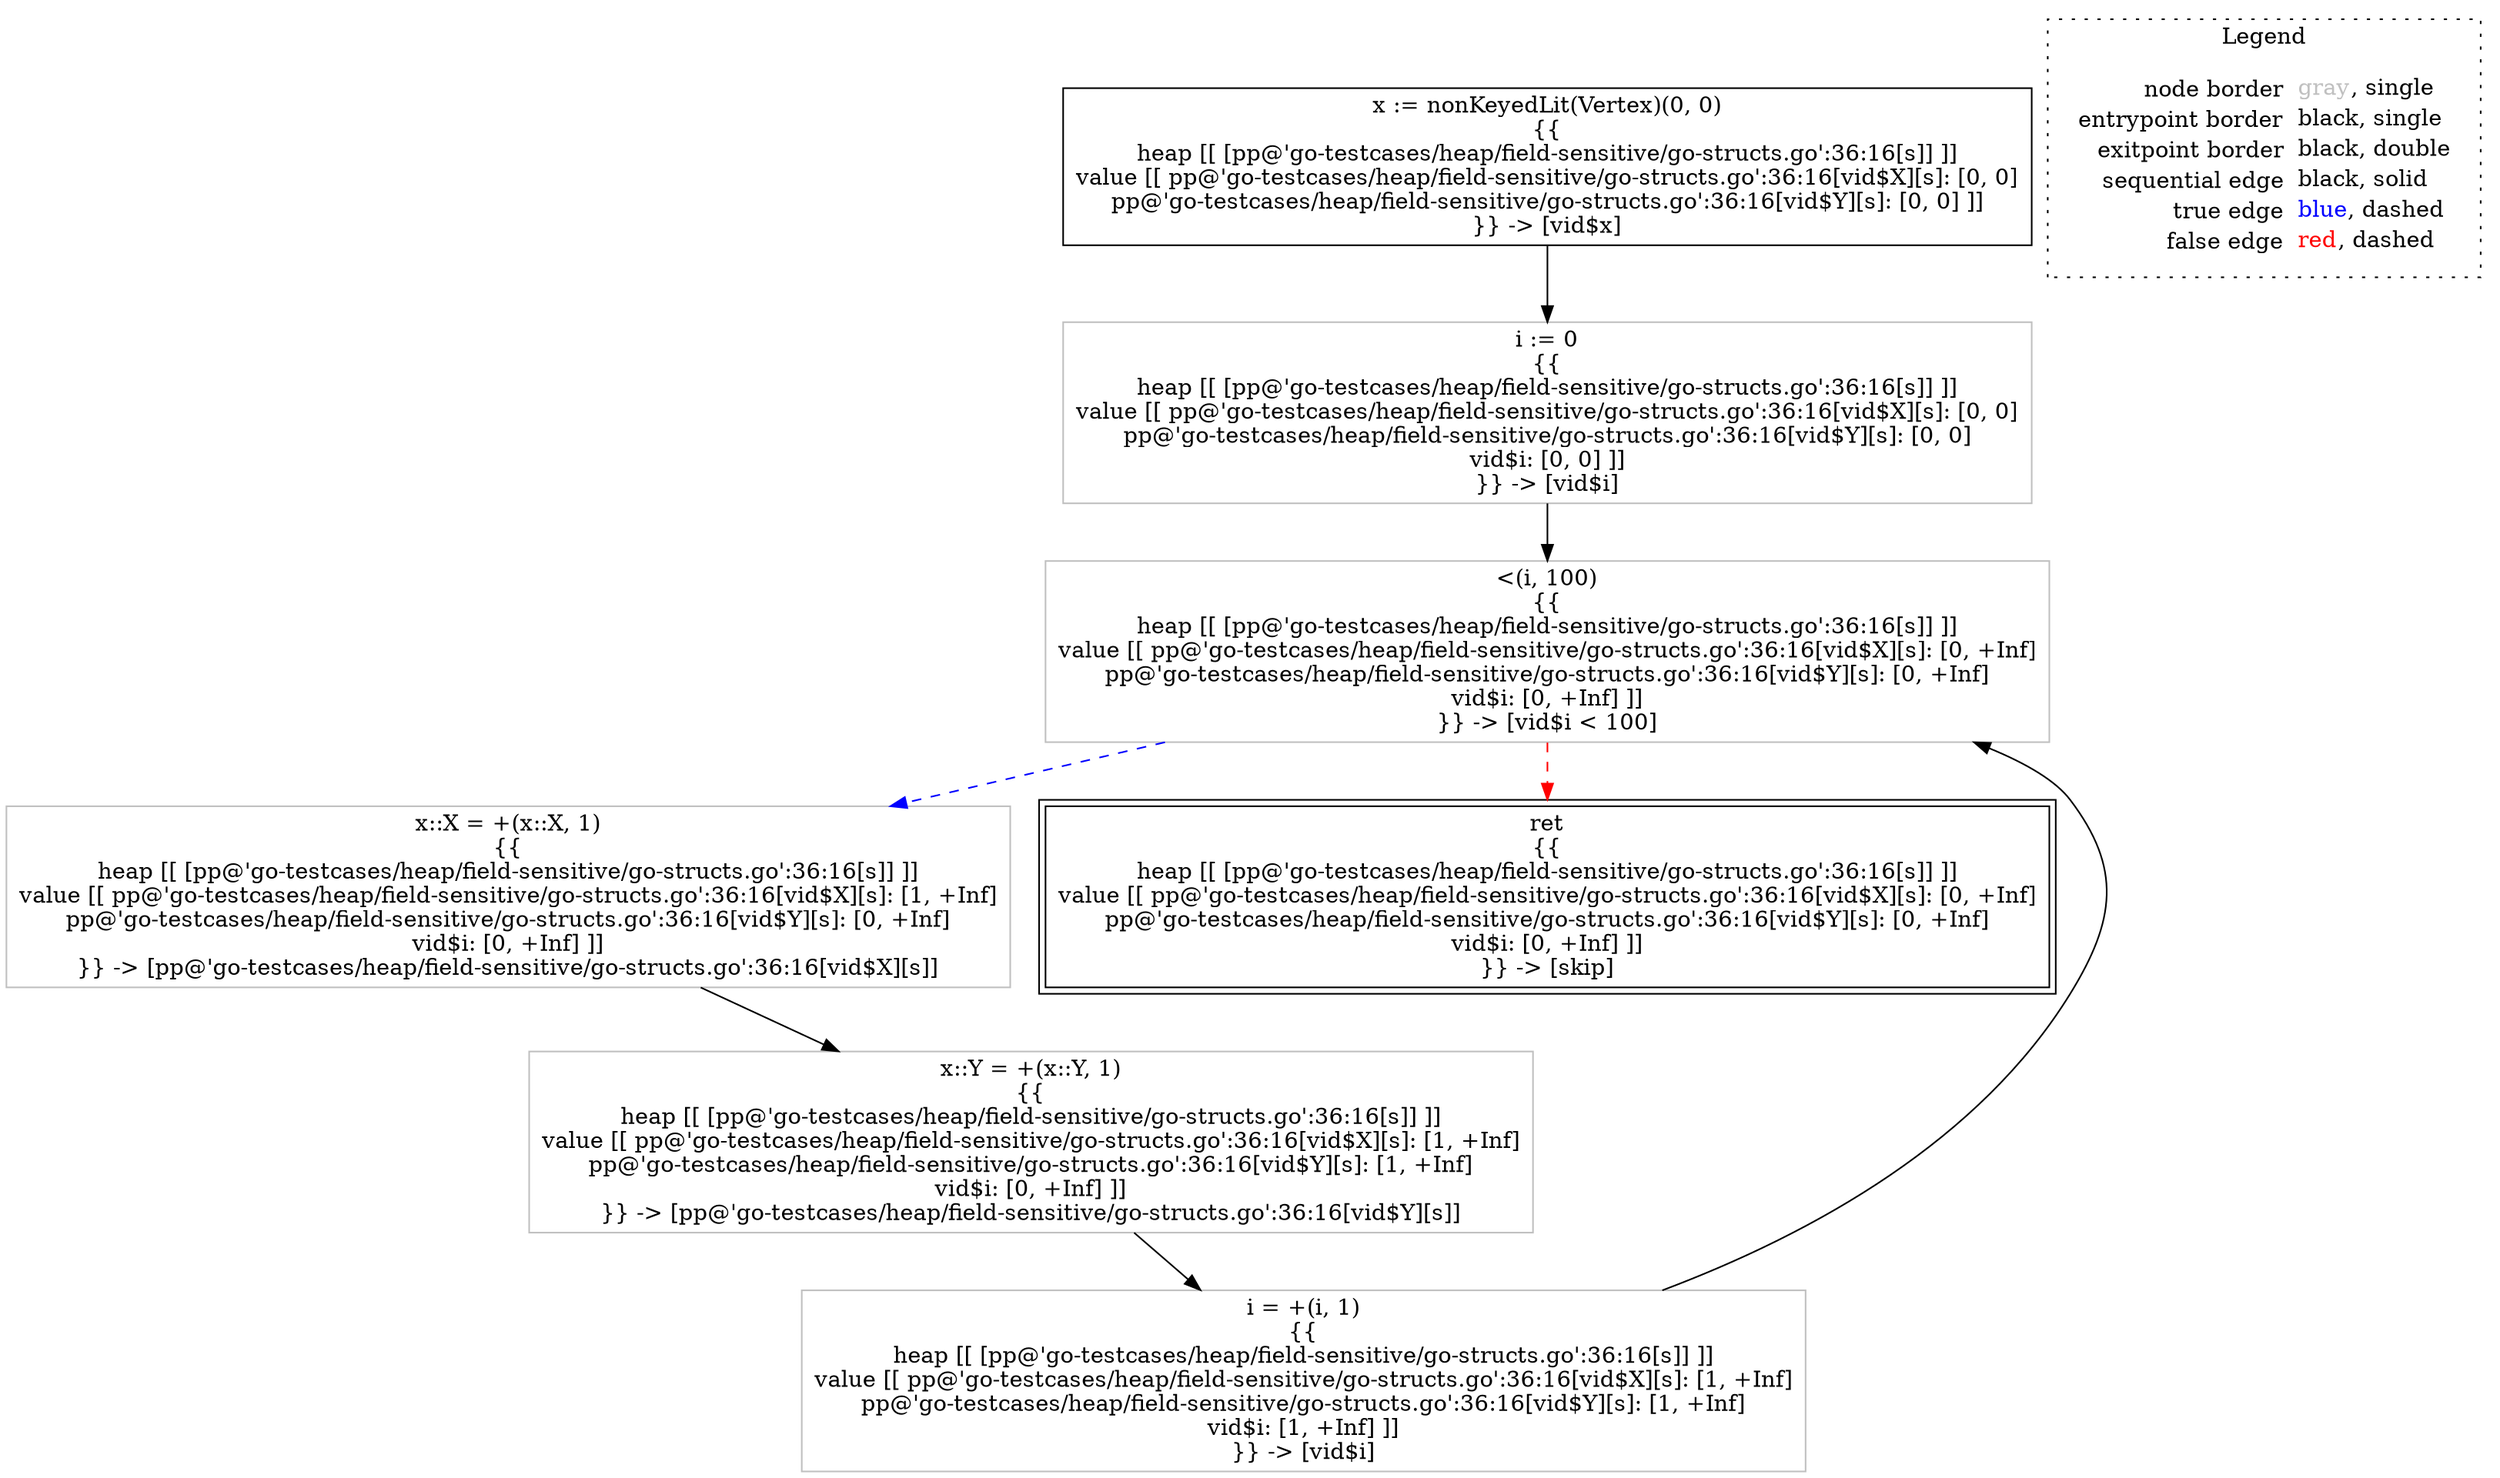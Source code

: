 digraph {
	"node0" [shape="rect",color="black",label=<x := nonKeyedLit(Vertex)(0, 0)<BR/>{{<BR/>heap [[ [pp@'go-testcases/heap/field-sensitive/go-structs.go':36:16[s]] ]]<BR/>value [[ pp@'go-testcases/heap/field-sensitive/go-structs.go':36:16[vid$X][s]: [0, 0]<BR/>pp@'go-testcases/heap/field-sensitive/go-structs.go':36:16[vid$Y][s]: [0, 0] ]]<BR/>}} -&gt; [vid$x]>];
	"node1" [shape="rect",color="gray",label=<x::X = +(x::X, 1)<BR/>{{<BR/>heap [[ [pp@'go-testcases/heap/field-sensitive/go-structs.go':36:16[s]] ]]<BR/>value [[ pp@'go-testcases/heap/field-sensitive/go-structs.go':36:16[vid$X][s]: [1, +Inf]<BR/>pp@'go-testcases/heap/field-sensitive/go-structs.go':36:16[vid$Y][s]: [0, +Inf]<BR/>vid$i: [0, +Inf] ]]<BR/>}} -&gt; [pp@'go-testcases/heap/field-sensitive/go-structs.go':36:16[vid$X][s]]>];
	"node2" [shape="rect",color="gray",label=<i := 0<BR/>{{<BR/>heap [[ [pp@'go-testcases/heap/field-sensitive/go-structs.go':36:16[s]] ]]<BR/>value [[ pp@'go-testcases/heap/field-sensitive/go-structs.go':36:16[vid$X][s]: [0, 0]<BR/>pp@'go-testcases/heap/field-sensitive/go-structs.go':36:16[vid$Y][s]: [0, 0]<BR/>vid$i: [0, 0] ]]<BR/>}} -&gt; [vid$i]>];
	"node3" [shape="rect",color="gray",label=<&lt;(i, 100)<BR/>{{<BR/>heap [[ [pp@'go-testcases/heap/field-sensitive/go-structs.go':36:16[s]] ]]<BR/>value [[ pp@'go-testcases/heap/field-sensitive/go-structs.go':36:16[vid$X][s]: [0, +Inf]<BR/>pp@'go-testcases/heap/field-sensitive/go-structs.go':36:16[vid$Y][s]: [0, +Inf]<BR/>vid$i: [0, +Inf] ]]<BR/>}} -&gt; [vid$i &lt; 100]>];
	"node4" [shape="rect",color="gray",label=<x::Y = +(x::Y, 1)<BR/>{{<BR/>heap [[ [pp@'go-testcases/heap/field-sensitive/go-structs.go':36:16[s]] ]]<BR/>value [[ pp@'go-testcases/heap/field-sensitive/go-structs.go':36:16[vid$X][s]: [1, +Inf]<BR/>pp@'go-testcases/heap/field-sensitive/go-structs.go':36:16[vid$Y][s]: [1, +Inf]<BR/>vid$i: [0, +Inf] ]]<BR/>}} -&gt; [pp@'go-testcases/heap/field-sensitive/go-structs.go':36:16[vid$Y][s]]>];
	"node5" [shape="rect",color="black",peripheries="2",label=<ret<BR/>{{<BR/>heap [[ [pp@'go-testcases/heap/field-sensitive/go-structs.go':36:16[s]] ]]<BR/>value [[ pp@'go-testcases/heap/field-sensitive/go-structs.go':36:16[vid$X][s]: [0, +Inf]<BR/>pp@'go-testcases/heap/field-sensitive/go-structs.go':36:16[vid$Y][s]: [0, +Inf]<BR/>vid$i: [0, +Inf] ]]<BR/>}} -&gt; [skip]>];
	"node6" [shape="rect",color="gray",label=<i = +(i, 1)<BR/>{{<BR/>heap [[ [pp@'go-testcases/heap/field-sensitive/go-structs.go':36:16[s]] ]]<BR/>value [[ pp@'go-testcases/heap/field-sensitive/go-structs.go':36:16[vid$X][s]: [1, +Inf]<BR/>pp@'go-testcases/heap/field-sensitive/go-structs.go':36:16[vid$Y][s]: [1, +Inf]<BR/>vid$i: [1, +Inf] ]]<BR/>}} -&gt; [vid$i]>];
	"node1" -> "node4" [color="black"];
	"node2" -> "node3" [color="black"];
	"node0" -> "node2" [color="black"];
	"node3" -> "node1" [color="blue",style="dashed"];
	"node3" -> "node5" [color="red",style="dashed"];
	"node4" -> "node6" [color="black"];
	"node6" -> "node3" [color="black"];
subgraph cluster_legend {
	label="Legend";
	style=dotted;
	node [shape=plaintext];
	"legend" [label=<<table border="0" cellpadding="2" cellspacing="0" cellborder="0"><tr><td align="right">node border&nbsp;</td><td align="left"><font color="gray">gray</font>, single</td></tr><tr><td align="right">entrypoint border&nbsp;</td><td align="left"><font color="black">black</font>, single</td></tr><tr><td align="right">exitpoint border&nbsp;</td><td align="left"><font color="black">black</font>, double</td></tr><tr><td align="right">sequential edge&nbsp;</td><td align="left"><font color="black">black</font>, solid</td></tr><tr><td align="right">true edge&nbsp;</td><td align="left"><font color="blue">blue</font>, dashed</td></tr><tr><td align="right">false edge&nbsp;</td><td align="left"><font color="red">red</font>, dashed</td></tr></table>>];
}

}
